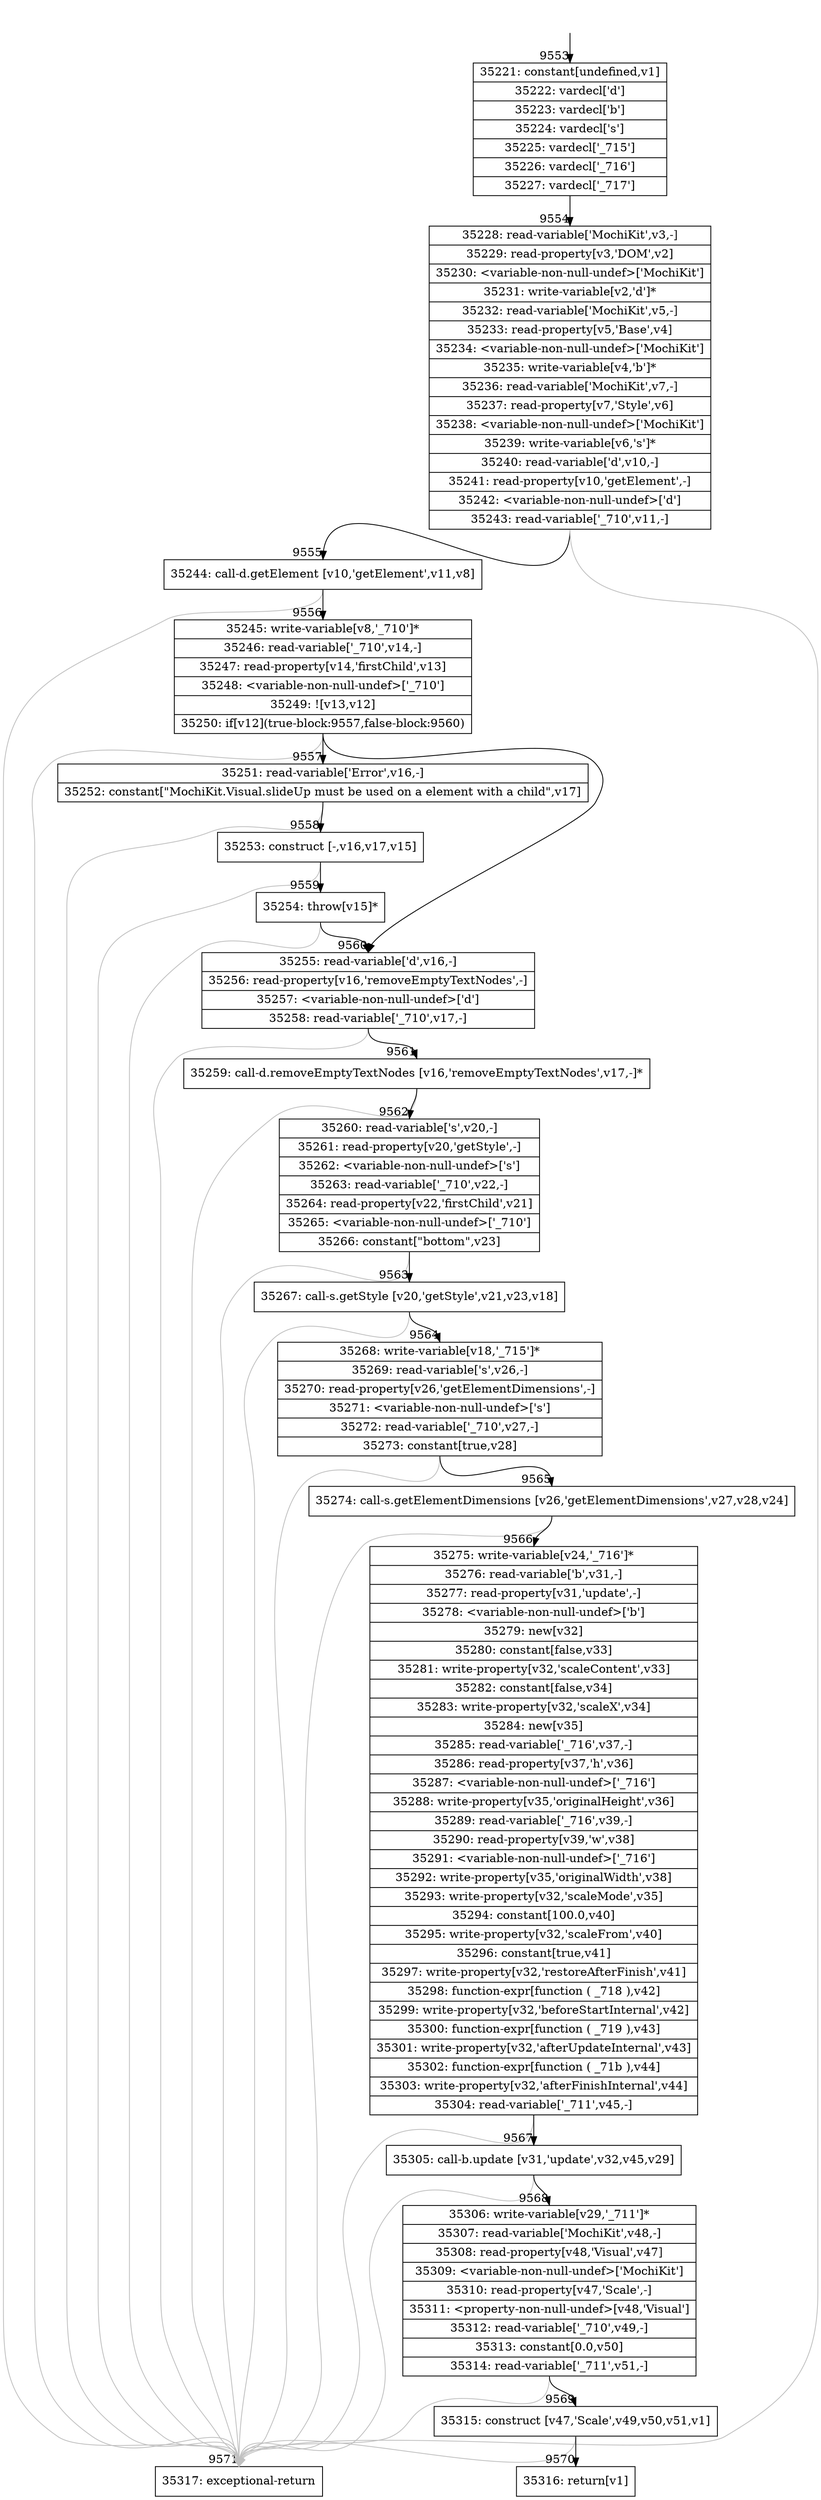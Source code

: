 digraph {
rankdir="TD"
BB_entry663[shape=none,label=""];
BB_entry663 -> BB9553 [tailport=s, headport=n, headlabel="    9553"]
BB9553 [shape=record label="{35221: constant[undefined,v1]|35222: vardecl['d']|35223: vardecl['b']|35224: vardecl['s']|35225: vardecl['_715']|35226: vardecl['_716']|35227: vardecl['_717']}" ] 
BB9553 -> BB9554 [tailport=s, headport=n, headlabel="      9554"]
BB9554 [shape=record label="{35228: read-variable['MochiKit',v3,-]|35229: read-property[v3,'DOM',v2]|35230: \<variable-non-null-undef\>['MochiKit']|35231: write-variable[v2,'d']*|35232: read-variable['MochiKit',v5,-]|35233: read-property[v5,'Base',v4]|35234: \<variable-non-null-undef\>['MochiKit']|35235: write-variable[v4,'b']*|35236: read-variable['MochiKit',v7,-]|35237: read-property[v7,'Style',v6]|35238: \<variable-non-null-undef\>['MochiKit']|35239: write-variable[v6,'s']*|35240: read-variable['d',v10,-]|35241: read-property[v10,'getElement',-]|35242: \<variable-non-null-undef\>['d']|35243: read-variable['_710',v11,-]}" ] 
BB9554 -> BB9555 [tailport=s, headport=n, headlabel="      9555"]
BB9554 -> BB9571 [tailport=s, headport=n, color=gray, headlabel="      9571"]
BB9555 [shape=record label="{35244: call-d.getElement [v10,'getElement',v11,v8]}" ] 
BB9555 -> BB9556 [tailport=s, headport=n, headlabel="      9556"]
BB9555 -> BB9571 [tailport=s, headport=n, color=gray]
BB9556 [shape=record label="{35245: write-variable[v8,'_710']*|35246: read-variable['_710',v14,-]|35247: read-property[v14,'firstChild',v13]|35248: \<variable-non-null-undef\>['_710']|35249: ![v13,v12]|35250: if[v12](true-block:9557,false-block:9560)}" ] 
BB9556 -> BB9557 [tailport=s, headport=n, headlabel="      9557"]
BB9556 -> BB9560 [tailport=s, headport=n, headlabel="      9560"]
BB9556 -> BB9571 [tailport=s, headport=n, color=gray]
BB9557 [shape=record label="{35251: read-variable['Error',v16,-]|35252: constant[\"MochiKit.Visual.slideUp must be used on a element with a child\",v17]}" ] 
BB9557 -> BB9558 [tailport=s, headport=n, headlabel="      9558"]
BB9557 -> BB9571 [tailport=s, headport=n, color=gray]
BB9558 [shape=record label="{35253: construct [-,v16,v17,v15]}" ] 
BB9558 -> BB9559 [tailport=s, headport=n, headlabel="      9559"]
BB9558 -> BB9571 [tailport=s, headport=n, color=gray]
BB9559 [shape=record label="{35254: throw[v15]*}" ] 
BB9559 -> BB9560 [tailport=s, headport=n]
BB9559 -> BB9571 [tailport=s, headport=n, color=gray]
BB9560 [shape=record label="{35255: read-variable['d',v16,-]|35256: read-property[v16,'removeEmptyTextNodes',-]|35257: \<variable-non-null-undef\>['d']|35258: read-variable['_710',v17,-]}" ] 
BB9560 -> BB9561 [tailport=s, headport=n, headlabel="      9561"]
BB9560 -> BB9571 [tailport=s, headport=n, color=gray]
BB9561 [shape=record label="{35259: call-d.removeEmptyTextNodes [v16,'removeEmptyTextNodes',v17,-]*}" ] 
BB9561 -> BB9562 [tailport=s, headport=n, headlabel="      9562"]
BB9561 -> BB9571 [tailport=s, headport=n, color=gray]
BB9562 [shape=record label="{35260: read-variable['s',v20,-]|35261: read-property[v20,'getStyle',-]|35262: \<variable-non-null-undef\>['s']|35263: read-variable['_710',v22,-]|35264: read-property[v22,'firstChild',v21]|35265: \<variable-non-null-undef\>['_710']|35266: constant[\"bottom\",v23]}" ] 
BB9562 -> BB9563 [tailport=s, headport=n, headlabel="      9563"]
BB9562 -> BB9571 [tailport=s, headport=n, color=gray]
BB9563 [shape=record label="{35267: call-s.getStyle [v20,'getStyle',v21,v23,v18]}" ] 
BB9563 -> BB9564 [tailport=s, headport=n, headlabel="      9564"]
BB9563 -> BB9571 [tailport=s, headport=n, color=gray]
BB9564 [shape=record label="{35268: write-variable[v18,'_715']*|35269: read-variable['s',v26,-]|35270: read-property[v26,'getElementDimensions',-]|35271: \<variable-non-null-undef\>['s']|35272: read-variable['_710',v27,-]|35273: constant[true,v28]}" ] 
BB9564 -> BB9565 [tailport=s, headport=n, headlabel="      9565"]
BB9564 -> BB9571 [tailport=s, headport=n, color=gray]
BB9565 [shape=record label="{35274: call-s.getElementDimensions [v26,'getElementDimensions',v27,v28,v24]}" ] 
BB9565 -> BB9566 [tailport=s, headport=n, headlabel="      9566"]
BB9565 -> BB9571 [tailport=s, headport=n, color=gray]
BB9566 [shape=record label="{35275: write-variable[v24,'_716']*|35276: read-variable['b',v31,-]|35277: read-property[v31,'update',-]|35278: \<variable-non-null-undef\>['b']|35279: new[v32]|35280: constant[false,v33]|35281: write-property[v32,'scaleContent',v33]|35282: constant[false,v34]|35283: write-property[v32,'scaleX',v34]|35284: new[v35]|35285: read-variable['_716',v37,-]|35286: read-property[v37,'h',v36]|35287: \<variable-non-null-undef\>['_716']|35288: write-property[v35,'originalHeight',v36]|35289: read-variable['_716',v39,-]|35290: read-property[v39,'w',v38]|35291: \<variable-non-null-undef\>['_716']|35292: write-property[v35,'originalWidth',v38]|35293: write-property[v32,'scaleMode',v35]|35294: constant[100.0,v40]|35295: write-property[v32,'scaleFrom',v40]|35296: constant[true,v41]|35297: write-property[v32,'restoreAfterFinish',v41]|35298: function-expr[function ( _718 ),v42]|35299: write-property[v32,'beforeStartInternal',v42]|35300: function-expr[function ( _719 ),v43]|35301: write-property[v32,'afterUpdateInternal',v43]|35302: function-expr[function ( _71b ),v44]|35303: write-property[v32,'afterFinishInternal',v44]|35304: read-variable['_711',v45,-]}" ] 
BB9566 -> BB9567 [tailport=s, headport=n, headlabel="      9567"]
BB9566 -> BB9571 [tailport=s, headport=n, color=gray]
BB9567 [shape=record label="{35305: call-b.update [v31,'update',v32,v45,v29]}" ] 
BB9567 -> BB9568 [tailport=s, headport=n, headlabel="      9568"]
BB9567 -> BB9571 [tailport=s, headport=n, color=gray]
BB9568 [shape=record label="{35306: write-variable[v29,'_711']*|35307: read-variable['MochiKit',v48,-]|35308: read-property[v48,'Visual',v47]|35309: \<variable-non-null-undef\>['MochiKit']|35310: read-property[v47,'Scale',-]|35311: \<property-non-null-undef\>[v48,'Visual']|35312: read-variable['_710',v49,-]|35313: constant[0.0,v50]|35314: read-variable['_711',v51,-]}" ] 
BB9568 -> BB9569 [tailport=s, headport=n, headlabel="      9569"]
BB9568 -> BB9571 [tailport=s, headport=n, color=gray]
BB9569 [shape=record label="{35315: construct [v47,'Scale',v49,v50,v51,v1]}" ] 
BB9569 -> BB9570 [tailport=s, headport=n, headlabel="      9570"]
BB9569 -> BB9571 [tailport=s, headport=n, color=gray]
BB9570 [shape=record label="{35316: return[v1]}" ] 
BB9571 [shape=record label="{35317: exceptional-return}" ] 
//#$~ 6753
}
